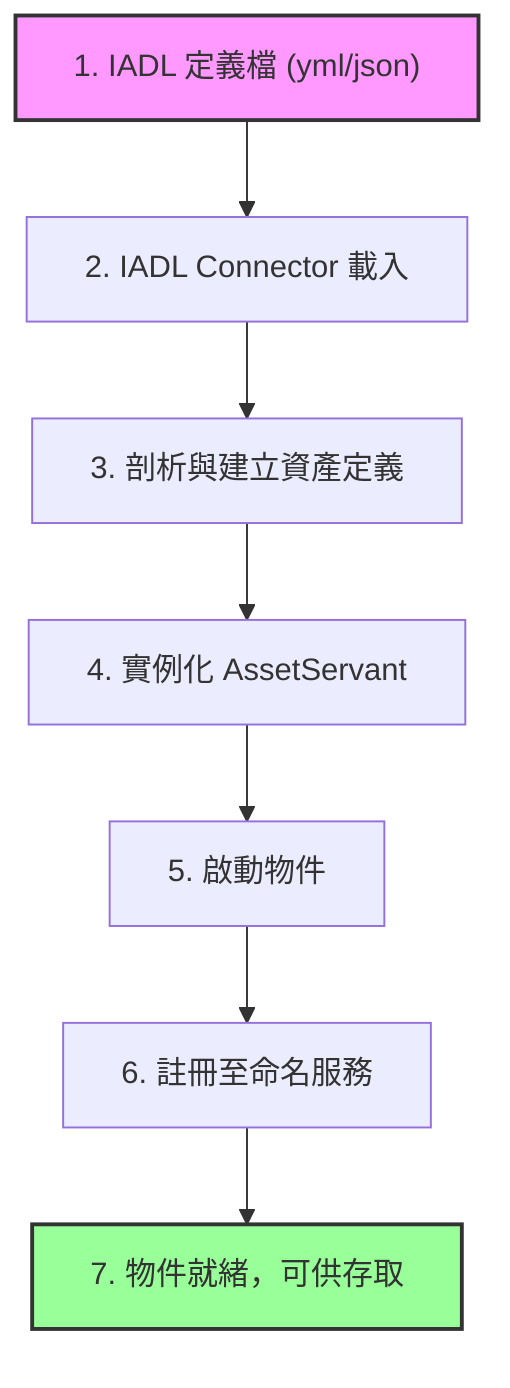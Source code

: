 graph TD
    A["1. IADL 定義檔 (yml/json)"] --> B["2. IADL Connector 載入"]
    B --> C["3. 剖析與建立資產定義"]
    C --> D["4. 實例化 AssetServant"]
    D --> E["5. 啟動物件"]
    E --> F["6. 註冊至命名服務"]
    F --> G["7. 物件就緒，可供存取"]

    style A fill:#f9f,stroke:#333,stroke-width:2px
    style G fill:#9f9,stroke:#333,stroke-width:2px
